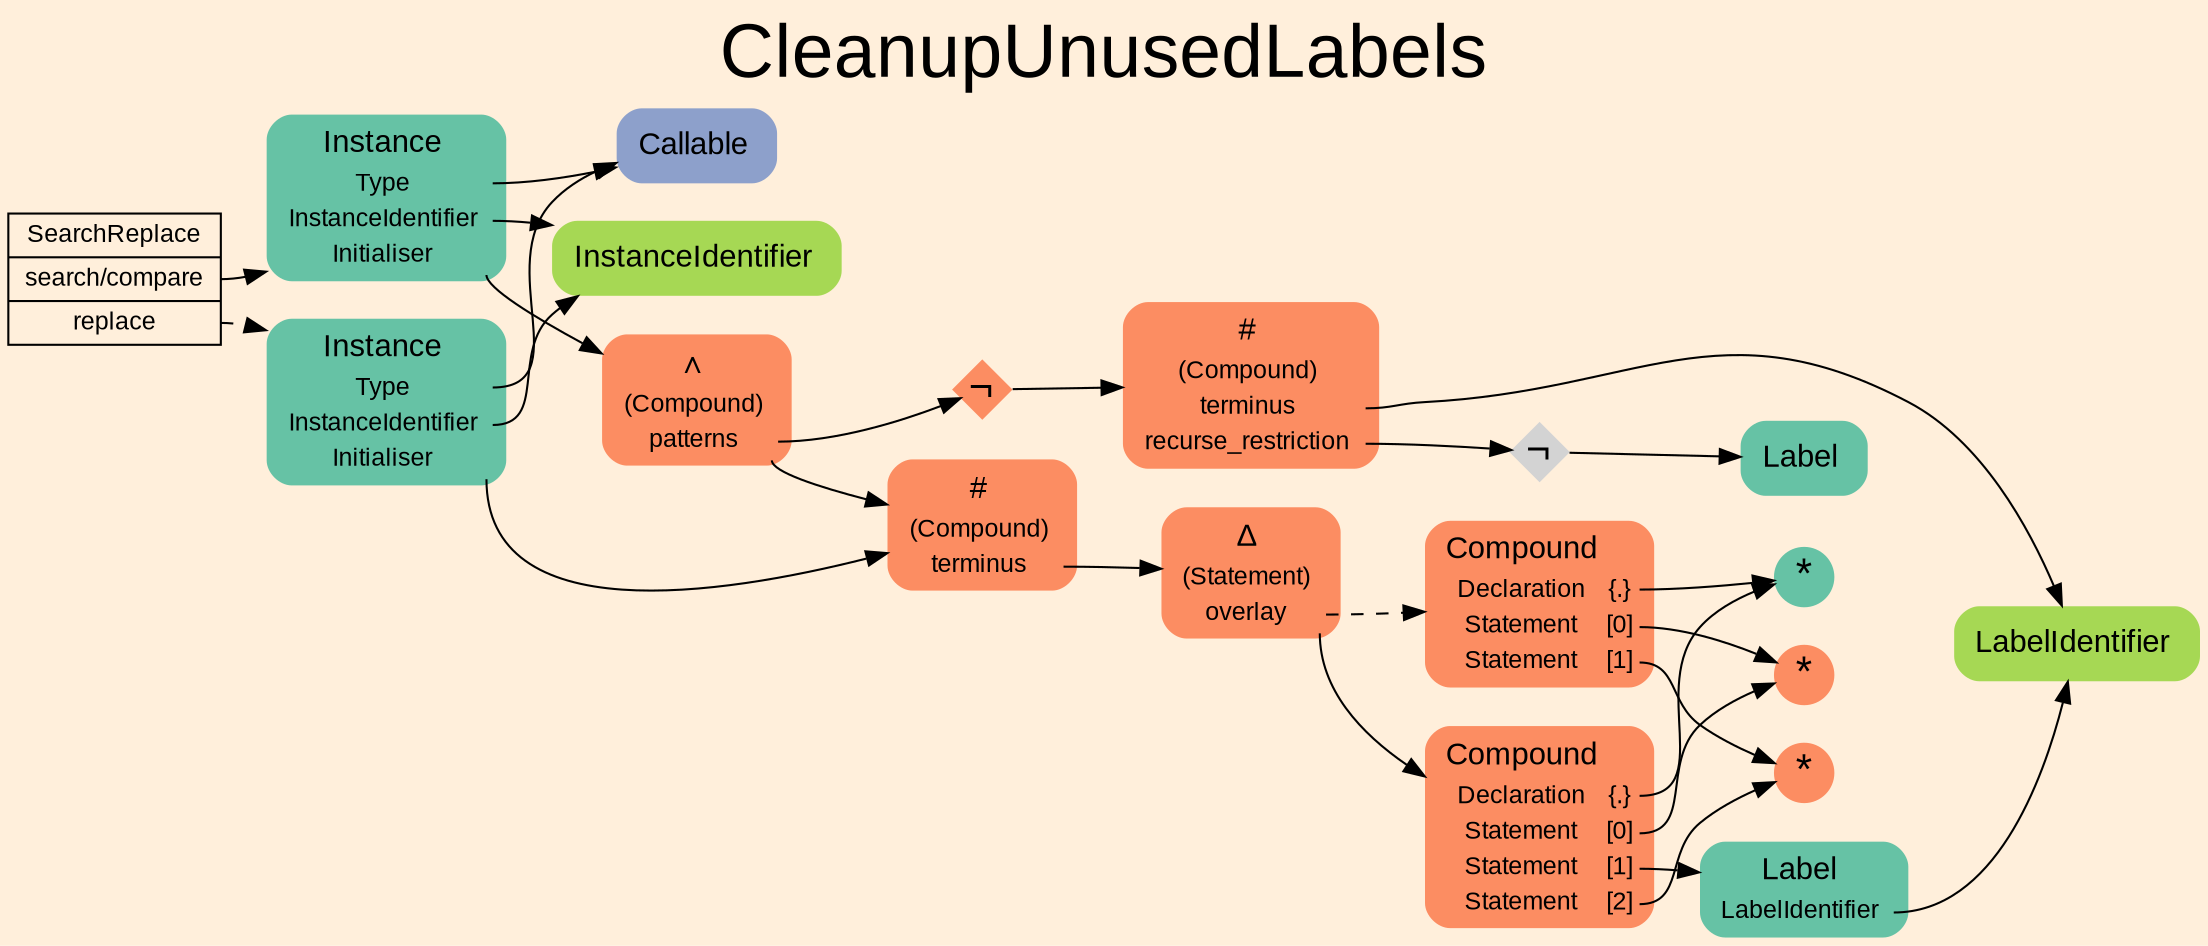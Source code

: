 digraph "CleanupUnusedLabels" {
label = "CleanupUnusedLabels"
labelloc = t
fontsize = "36"
graph [
    rankdir = "LR"
    ranksep = 0.3
    bgcolor = antiquewhite1
    color = black
    fontcolor = black
    fontname = "Arial"
];
node [
    fontname = "Arial"
];
edge [
    fontname = "Arial"
];

// -------------------- transformation figure --------------------
"CR#B-4-42" [
    // -------- block CR#B-4-42 ----------
    shape = "record"
    fillcolor = antiquewhite1
    label = "<fixed> SearchReplace | <port0> search/compare | <port1> replace"
    style = "filled"
    fontsize = "12"
    color = black
    fontcolor = black
];

"#B-2-888" [
    // -------- block #B-2-888 ----------
    shape = "plaintext"
    fillcolor = "/set28/1"
    label = <<TABLE BORDER="0" CELLBORDER="0" CELLSPACING="0">
     <TR><TD><FONT POINT-SIZE="15.0">Instance</FONT></TD><TD></TD></TR>
     <TR><TD>Type</TD><TD PORT="port0"></TD></TR>
     <TR><TD>InstanceIdentifier</TD><TD PORT="port1"></TD></TR>
     <TR><TD>Initialiser</TD><TD PORT="port2"></TD></TR>
    </TABLE>>
    style = "rounded,filled"
    fontsize = "12"
];

"#B-2-906" [
    // -------- block #B-2-906 ----------
    shape = "plaintext"
    fillcolor = "/set28/3"
    label = <<TABLE BORDER="0" CELLBORDER="0" CELLSPACING="0">
     <TR><TD><FONT POINT-SIZE="15.0">Callable</FONT></TD><TD></TD></TR>
    </TABLE>>
    style = "rounded,filled"
    fontsize = "12"
];

"#B-2-905" [
    // -------- block #B-2-905 ----------
    shape = "plaintext"
    fillcolor = "/set28/5"
    label = <<TABLE BORDER="0" CELLBORDER="0" CELLSPACING="0">
     <TR><TD><FONT POINT-SIZE="15.0">InstanceIdentifier</FONT></TD><TD></TD></TR>
    </TABLE>>
    style = "rounded,filled"
    fontsize = "12"
];

"#B-2-901" [
    // -------- block #B-2-901 ----------
    shape = "plaintext"
    fillcolor = "/set28/2"
    label = <<TABLE BORDER="0" CELLBORDER="0" CELLSPACING="0">
     <TR><TD><FONT POINT-SIZE="15.0">∧</FONT></TD><TD></TD></TR>
     <TR><TD>(Compound)</TD><TD PORT="port0"></TD></TR>
     <TR><TD>patterns</TD><TD PORT="port1"></TD></TR>
    </TABLE>>
    style = "rounded,filled"
    fontsize = "12"
];

"#B-2-890" [
    // -------- block #B-2-890 ----------
    shape = "plaintext"
    fillcolor = "/set28/2"
    label = <<TABLE BORDER="0" CELLBORDER="0" CELLSPACING="0">
     <TR><TD><FONT POINT-SIZE="15.0">#</FONT></TD><TD></TD></TR>
     <TR><TD>(Compound)</TD><TD PORT="port0"></TD></TR>
     <TR><TD>terminus</TD><TD PORT="port1"></TD></TR>
    </TABLE>>
    style = "rounded,filled"
    fontsize = "12"
];

"#B-2-892" [
    // -------- block #B-2-892 ----------
    shape = "plaintext"
    fillcolor = "/set28/2"
    label = <<TABLE BORDER="0" CELLBORDER="0" CELLSPACING="0">
     <TR><TD><FONT POINT-SIZE="15.0">Δ</FONT></TD><TD></TD></TR>
     <TR><TD>(Statement)</TD><TD PORT="port0"></TD></TR>
     <TR><TD>overlay</TD><TD PORT="port1"></TD></TR>
    </TABLE>>
    style = "rounded,filled"
    fontsize = "12"
];

"#B-2-893" [
    // -------- block #B-2-893 ----------
    shape = "plaintext"
    fillcolor = "/set28/2"
    label = <<TABLE BORDER="0" CELLBORDER="0" CELLSPACING="0">
     <TR><TD><FONT POINT-SIZE="15.0">Compound</FONT></TD><TD></TD></TR>
     <TR><TD>Declaration</TD><TD PORT="port0">{.}</TD></TR>
     <TR><TD>Statement</TD><TD PORT="port1">[0]</TD></TR>
     <TR><TD>Statement</TD><TD PORT="port2">[1]</TD></TR>
     <TR><TD>Statement</TD><TD PORT="port3">[2]</TD></TR>
    </TABLE>>
    style = "rounded,filled"
    fontsize = "12"
];

"#B-2-896" [
    // -------- block #B-2-896 ----------
    shape = "circle"
    fillcolor = "/set28/1"
    label = <*>
    style = "filled"
    fontsize = "20"
    penwidth = 0.0
    fixedsize = true
    width = 0.4
    height = 0.4
];

"#B-2-897" [
    // -------- block #B-2-897 ----------
    shape = "circle"
    fillcolor = "/set28/2"
    label = <*>
    style = "filled"
    fontsize = "20"
    penwidth = 0.0
    fixedsize = true
    width = 0.4
    height = 0.4
];

"#B-2-895" [
    // -------- block #B-2-895 ----------
    shape = "plaintext"
    fillcolor = "/set28/1"
    label = <<TABLE BORDER="0" CELLBORDER="0" CELLSPACING="0">
     <TR><TD><FONT POINT-SIZE="15.0">Label</FONT></TD><TD></TD></TR>
     <TR><TD>LabelIdentifier</TD><TD PORT="port0"></TD></TR>
    </TABLE>>
    style = "rounded,filled"
    fontsize = "12"
];

"#B-2-899" [
    // -------- block #B-2-899 ----------
    shape = "plaintext"
    fillcolor = "/set28/5"
    label = <<TABLE BORDER="0" CELLBORDER="0" CELLSPACING="0">
     <TR><TD><FONT POINT-SIZE="15.0">LabelIdentifier</FONT></TD><TD></TD></TR>
    </TABLE>>
    style = "rounded,filled"
    fontsize = "12"
];

"#B-2-898" [
    // -------- block #B-2-898 ----------
    shape = "circle"
    fillcolor = "/set28/2"
    label = <*>
    style = "filled"
    fontsize = "20"
    penwidth = 0.0
    fixedsize = true
    width = 0.4
    height = 0.4
];

"#B-2-894" [
    // -------- block #B-2-894 ----------
    shape = "plaintext"
    fillcolor = "/set28/2"
    label = <<TABLE BORDER="0" CELLBORDER="0" CELLSPACING="0">
     <TR><TD><FONT POINT-SIZE="15.0">Compound</FONT></TD><TD></TD></TR>
     <TR><TD>Declaration</TD><TD PORT="port0">{.}</TD></TR>
     <TR><TD>Statement</TD><TD PORT="port1">[0]</TD></TR>
     <TR><TD>Statement</TD><TD PORT="port2">[1]</TD></TR>
    </TABLE>>
    style = "rounded,filled"
    fontsize = "12"
];

"#B-2-902" [
    // -------- block #B-2-902 ----------
    shape = "diamond"
    fillcolor = "/set28/2"
    label = <¬>
    style = "filled"
    fontsize = "20"
    penwidth = 0.0
    fixedsize = true
    width = 0.4
    height = 0.4
];

"#B-2-891" [
    // -------- block #B-2-891 ----------
    shape = "plaintext"
    fillcolor = "/set28/2"
    label = <<TABLE BORDER="0" CELLBORDER="0" CELLSPACING="0">
     <TR><TD><FONT POINT-SIZE="15.0">#</FONT></TD><TD></TD></TR>
     <TR><TD>(Compound)</TD><TD PORT="port0"></TD></TR>
     <TR><TD>terminus</TD><TD PORT="port1"></TD></TR>
     <TR><TD>recurse_restriction</TD><TD PORT="port2"></TD></TR>
    </TABLE>>
    style = "rounded,filled"
    fontsize = "12"
];

"#B-2-903" [
    // -------- block #B-2-903 ----------
    shape = "diamond"
    label = <¬>
    style = "filled"
    fontsize = "20"
    penwidth = 0.0
    fixedsize = true
    width = 0.4
    height = 0.4
];

"#B-2-904" [
    // -------- block #B-2-904 ----------
    shape = "plaintext"
    fillcolor = "/set28/1"
    label = <<TABLE BORDER="0" CELLBORDER="0" CELLSPACING="0">
     <TR><TD><FONT POINT-SIZE="15.0">Label</FONT></TD><TD></TD></TR>
    </TABLE>>
    style = "rounded,filled"
    fontsize = "12"
];

"#B-2-889" [
    // -------- block #B-2-889 ----------
    shape = "plaintext"
    fillcolor = "/set28/1"
    label = <<TABLE BORDER="0" CELLBORDER="0" CELLSPACING="0">
     <TR><TD><FONT POINT-SIZE="15.0">Instance</FONT></TD><TD></TD></TR>
     <TR><TD>Type</TD><TD PORT="port0"></TD></TR>
     <TR><TD>InstanceIdentifier</TD><TD PORT="port1"></TD></TR>
     <TR><TD>Initialiser</TD><TD PORT="port2"></TD></TR>
    </TABLE>>
    style = "rounded,filled"
    fontsize = "12"
];

"CR#B-4-42":port0 -> "#B-2-888" [
    color = black
    fontcolor = black
];

"CR#B-4-42":port1 -> "#B-2-889" [
    style="dashed"
    color = black
    fontcolor = black
];

"#B-2-888":port0 -> "#B-2-906" [
    color = black
    fontcolor = black
];

"#B-2-888":port1 -> "#B-2-905" [
    color = black
    fontcolor = black
];

"#B-2-888":port2 -> "#B-2-901" [
    color = black
    fontcolor = black
];

"#B-2-901":port1 -> "#B-2-890" [
    color = black
    fontcolor = black
];

"#B-2-901":port1 -> "#B-2-902" [
    color = black
    fontcolor = black
];

"#B-2-890":port1 -> "#B-2-892" [
    color = black
    fontcolor = black
];

"#B-2-892":port1 -> "#B-2-893" [
    color = black
    fontcolor = black
];

"#B-2-892":port1 -> "#B-2-894" [
    style="dashed"
    color = black
    fontcolor = black
];

"#B-2-893":port0 -> "#B-2-896" [
    color = black
    fontcolor = black
];

"#B-2-893":port1 -> "#B-2-897" [
    color = black
    fontcolor = black
];

"#B-2-893":port2 -> "#B-2-895" [
    color = black
    fontcolor = black
];

"#B-2-893":port3 -> "#B-2-898" [
    color = black
    fontcolor = black
];

"#B-2-895":port0 -> "#B-2-899" [
    color = black
    fontcolor = black
];

"#B-2-894":port0 -> "#B-2-896" [
    color = black
    fontcolor = black
];

"#B-2-894":port1 -> "#B-2-897" [
    color = black
    fontcolor = black
];

"#B-2-894":port2 -> "#B-2-898" [
    color = black
    fontcolor = black
];

"#B-2-902" -> "#B-2-891" [
    color = black
    fontcolor = black
];

"#B-2-891":port1 -> "#B-2-899" [
    color = black
    fontcolor = black
];

"#B-2-891":port2 -> "#B-2-903" [
    color = black
    fontcolor = black
];

"#B-2-903" -> "#B-2-904" [
    color = black
    fontcolor = black
];

"#B-2-889":port0 -> "#B-2-906" [
    color = black
    fontcolor = black
];

"#B-2-889":port1 -> "#B-2-905" [
    color = black
    fontcolor = black
];

"#B-2-889":port2 -> "#B-2-890" [
    color = black
    fontcolor = black
];


}

